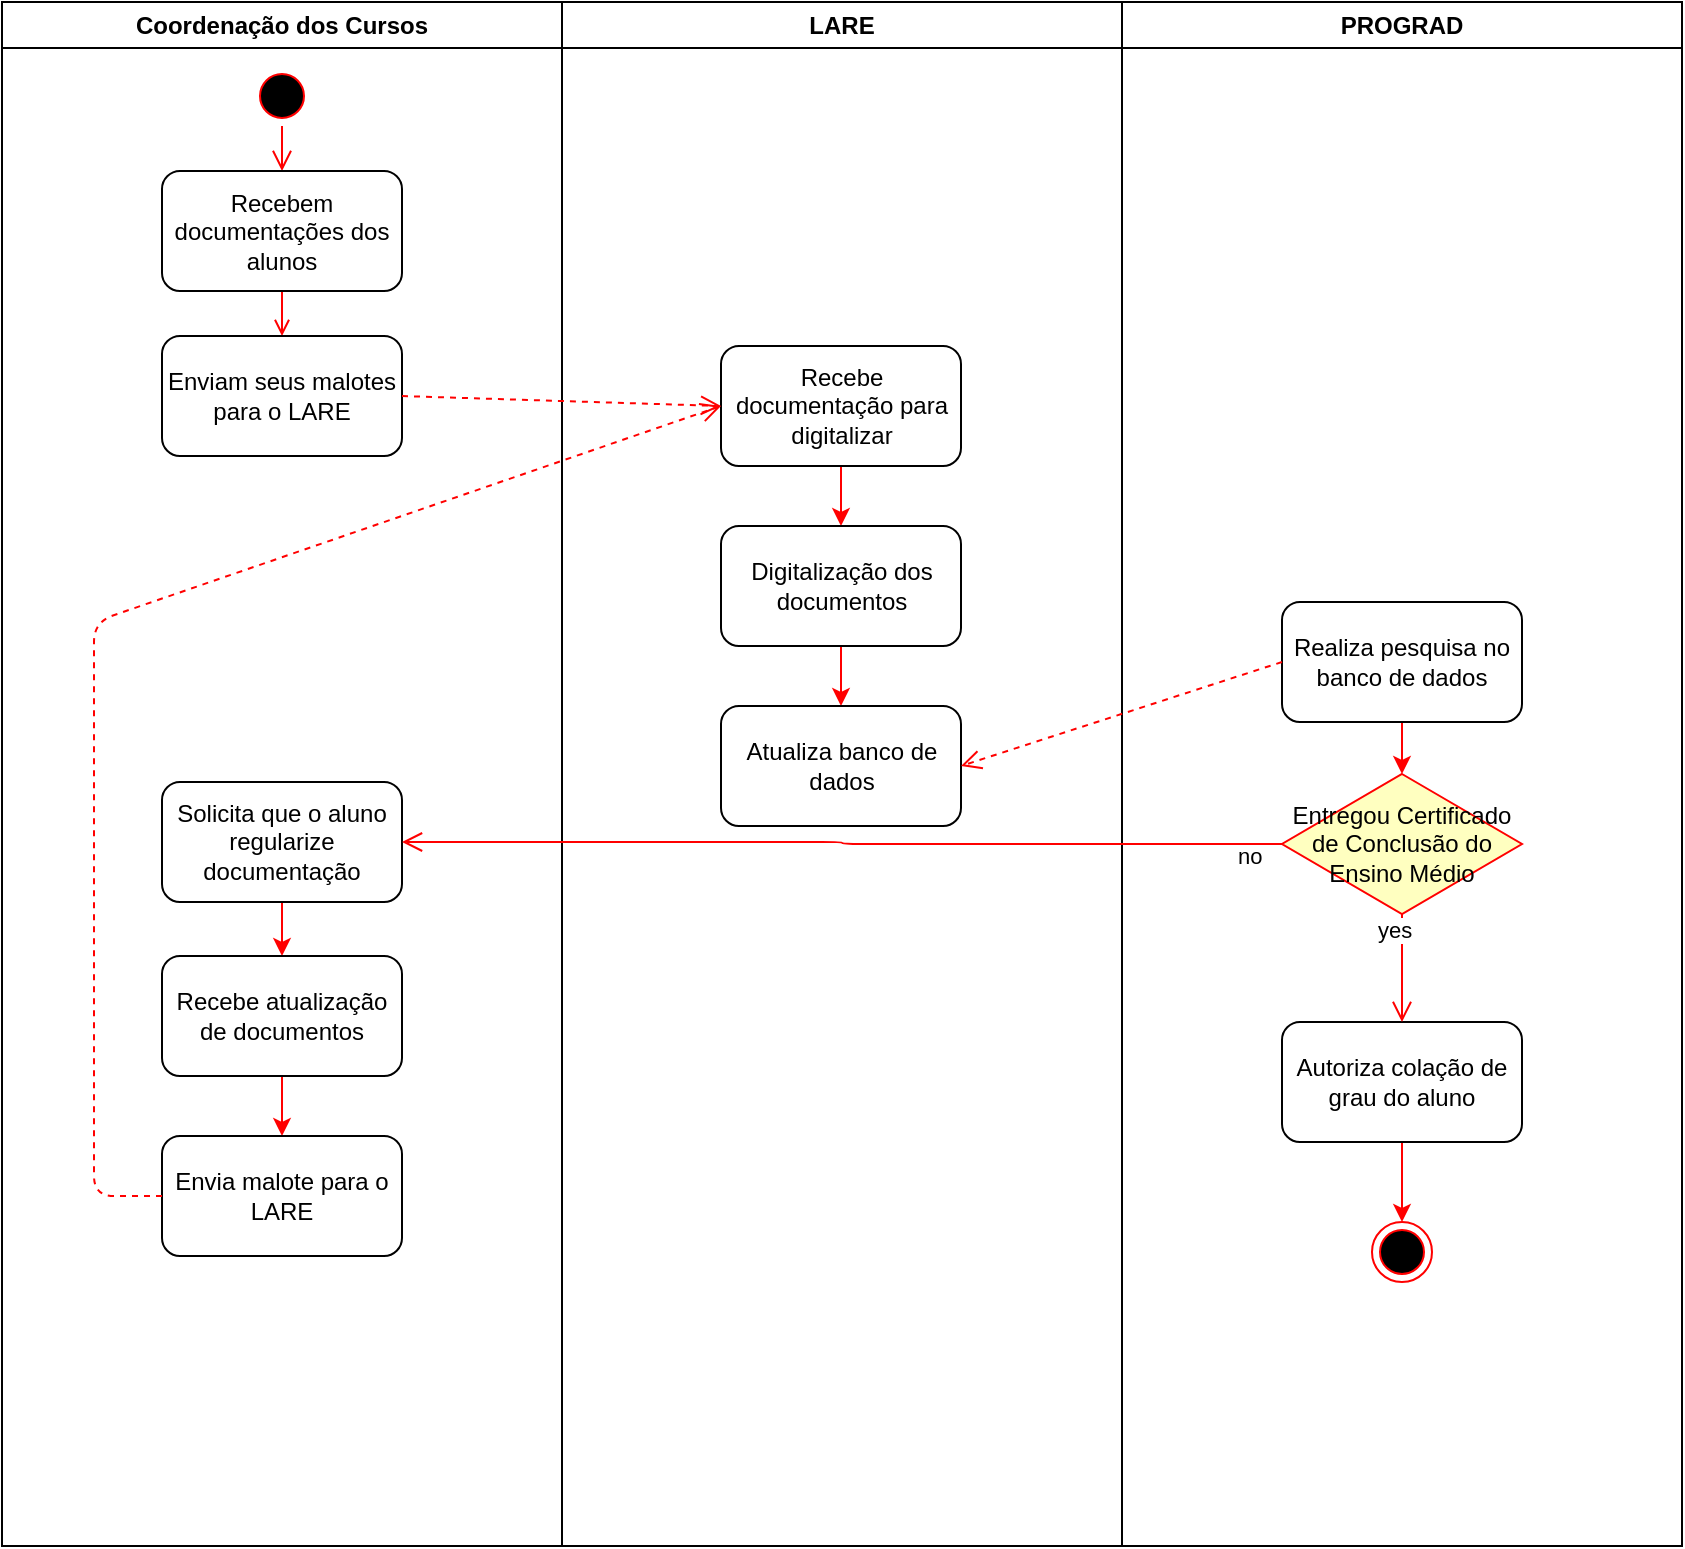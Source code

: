<mxfile version="12.2.9" type="github" pages="1">
  <diagram name="Page-1" id="e7e014a7-5840-1c2e-5031-d8a46d1fe8dd">
    <mxGraphModel dx="1094" dy="507" grid="1" gridSize="10" guides="1" tooltips="1" connect="1" arrows="1" fold="1" page="1" pageScale="1" pageWidth="1169" pageHeight="826" background="#ffffff" math="0" shadow="0">
      <root>
        <mxCell id="0"/>
        <mxCell id="1" parent="0"/>
        <mxCell id="2" value="Coordenação dos Cursos" style="swimlane;whiteSpace=wrap" parent="1" vertex="1">
          <mxGeometry x="164" y="20" width="280" height="772" as="geometry"/>
        </mxCell>
        <mxCell id="5" value="" style="ellipse;shape=startState;fillColor=#000000;strokeColor=#ff0000;" parent="2" vertex="1">
          <mxGeometry x="125" y="32" width="30" height="30" as="geometry"/>
        </mxCell>
        <mxCell id="6" value="" style="edgeStyle=elbowEdgeStyle;elbow=horizontal;verticalAlign=bottom;endArrow=open;endSize=8;strokeColor=#FF0000;endFill=1;rounded=0;entryX=0.5;entryY=0;entryDx=0;entryDy=0;" parent="2" source="5" target="u4yT-pGp6C20VgRw0iH_-41" edge="1">
          <mxGeometry x="100" y="40" as="geometry">
            <mxPoint x="115.5" y="122" as="targetPoint"/>
          </mxGeometry>
        </mxCell>
        <mxCell id="9" value="" style="endArrow=open;strokeColor=#FF0000;endFill=1;rounded=0;exitX=0.5;exitY=1;exitDx=0;exitDy=0;entryX=0.5;entryY=0;entryDx=0;entryDy=0;" parent="2" source="u4yT-pGp6C20VgRw0iH_-41" target="u4yT-pGp6C20VgRw0iH_-42" edge="1">
          <mxGeometry relative="1" as="geometry">
            <mxPoint x="115" y="160" as="sourcePoint"/>
            <mxPoint x="120.5" y="220" as="targetPoint"/>
          </mxGeometry>
        </mxCell>
        <mxCell id="u4yT-pGp6C20VgRw0iH_-41" value="Recebem documentações dos alunos" style="rounded=1;whiteSpace=wrap;html=1;" parent="2" vertex="1">
          <mxGeometry x="80" y="84.5" width="120" height="60" as="geometry"/>
        </mxCell>
        <mxCell id="u4yT-pGp6C20VgRw0iH_-42" value="Enviam seus malotes para o LARE" style="rounded=1;whiteSpace=wrap;html=1;" parent="2" vertex="1">
          <mxGeometry x="80" y="167" width="120" height="60" as="geometry"/>
        </mxCell>
        <mxCell id="u4yT-pGp6C20VgRw0iH_-104" value="" style="edgeStyle=orthogonalEdgeStyle;rounded=0;orthogonalLoop=1;jettySize=auto;html=1;strokeColor=#FF0000;" parent="2" source="u4yT-pGp6C20VgRw0iH_-99" target="u4yT-pGp6C20VgRw0iH_-103" edge="1">
          <mxGeometry relative="1" as="geometry"/>
        </mxCell>
        <mxCell id="u4yT-pGp6C20VgRw0iH_-99" value="Solicita que o aluno regularize documentação" style="rounded=1;whiteSpace=wrap;html=1;" parent="2" vertex="1">
          <mxGeometry x="80" y="390" width="120" height="60" as="geometry"/>
        </mxCell>
        <mxCell id="u4yT-pGp6C20VgRw0iH_-106" value="" style="edgeStyle=orthogonalEdgeStyle;rounded=0;orthogonalLoop=1;jettySize=auto;html=1;strokeColor=#FF0000;" parent="2" source="u4yT-pGp6C20VgRw0iH_-103" target="u4yT-pGp6C20VgRw0iH_-105" edge="1">
          <mxGeometry relative="1" as="geometry"/>
        </mxCell>
        <mxCell id="u4yT-pGp6C20VgRw0iH_-103" value="Recebe atualização de documentos" style="rounded=1;whiteSpace=wrap;html=1;" parent="2" vertex="1">
          <mxGeometry x="80" y="477" width="120" height="60" as="geometry"/>
        </mxCell>
        <mxCell id="u4yT-pGp6C20VgRw0iH_-105" value="Envia malote para o LARE" style="rounded=1;whiteSpace=wrap;html=1;" parent="2" vertex="1">
          <mxGeometry x="80" y="567" width="120" height="60" as="geometry"/>
        </mxCell>
        <mxCell id="3" value="LARE" style="swimlane;whiteSpace=wrap" parent="1" vertex="1">
          <mxGeometry x="444" y="20" width="280" height="772" as="geometry"/>
        </mxCell>
        <mxCell id="u4yT-pGp6C20VgRw0iH_-71" value="" style="edgeStyle=orthogonalEdgeStyle;rounded=0;orthogonalLoop=1;jettySize=auto;html=1;strokeColor=#FF0000;" parent="3" source="u4yT-pGp6C20VgRw0iH_-62" target="u4yT-pGp6C20VgRw0iH_-70" edge="1">
          <mxGeometry relative="1" as="geometry"/>
        </mxCell>
        <mxCell id="u4yT-pGp6C20VgRw0iH_-62" value="Recebe documentação para digitalizar" style="rounded=1;whiteSpace=wrap;html=1;" parent="3" vertex="1">
          <mxGeometry x="79.5" y="172" width="120" height="60" as="geometry"/>
        </mxCell>
        <mxCell id="u4yT-pGp6C20VgRw0iH_-75" value="" style="edgeStyle=orthogonalEdgeStyle;rounded=0;orthogonalLoop=1;jettySize=auto;html=1;strokeColor=#FF0000;" parent="3" source="u4yT-pGp6C20VgRw0iH_-70" target="u4yT-pGp6C20VgRw0iH_-74" edge="1">
          <mxGeometry relative="1" as="geometry"/>
        </mxCell>
        <mxCell id="u4yT-pGp6C20VgRw0iH_-70" value="Digitalização dos documentos" style="rounded=1;whiteSpace=wrap;html=1;" parent="3" vertex="1">
          <mxGeometry x="79.5" y="262" width="120" height="60" as="geometry"/>
        </mxCell>
        <mxCell id="u4yT-pGp6C20VgRw0iH_-74" value="Atualiza banco de dados" style="rounded=1;whiteSpace=wrap;html=1;" parent="3" vertex="1">
          <mxGeometry x="79.5" y="352" width="120" height="60" as="geometry"/>
        </mxCell>
        <mxCell id="u4yT-pGp6C20VgRw0iH_-43" value="PROGRAD" style="swimlane;whiteSpace=wrap" parent="1" vertex="1">
          <mxGeometry x="724" y="20" width="280" height="772" as="geometry"/>
        </mxCell>
        <mxCell id="u4yT-pGp6C20VgRw0iH_-97" value="" style="edgeStyle=orthogonalEdgeStyle;rounded=0;orthogonalLoop=1;jettySize=auto;html=1;strokeColor=#FF0000;entryX=0.5;entryY=0;entryDx=0;entryDy=0;" parent="u4yT-pGp6C20VgRw0iH_-43" source="u4yT-pGp6C20VgRw0iH_-80" edge="1" target="u4yT-pGp6C20VgRw0iH_-93">
          <mxGeometry relative="1" as="geometry">
            <mxPoint x="140" y="480" as="targetPoint"/>
          </mxGeometry>
        </mxCell>
        <mxCell id="u4yT-pGp6C20VgRw0iH_-80" value="Realiza pesquisa no banco de dados" style="rounded=1;whiteSpace=wrap;html=1;" parent="u4yT-pGp6C20VgRw0iH_-43" vertex="1">
          <mxGeometry x="80" y="300" width="120" height="60" as="geometry"/>
        </mxCell>
        <mxCell id="u4yT-pGp6C20VgRw0iH_-93" value="Entregou Certificado de Conclusão do Ensino Médio" style="rhombus;whiteSpace=wrap;html=1;fillColor=#ffffc0;strokeColor=#ff0000;" parent="u4yT-pGp6C20VgRw0iH_-43" vertex="1">
          <mxGeometry x="80" y="386" width="120" height="70" as="geometry"/>
        </mxCell>
        <mxCell id="u4yT-pGp6C20VgRw0iH_-101" value="" style="edgeStyle=orthogonalEdgeStyle;rounded=0;orthogonalLoop=1;jettySize=auto;html=1;strokeColor=#FF0000;entryX=0.5;entryY=0;entryDx=0;entryDy=0;" parent="u4yT-pGp6C20VgRw0iH_-43" source="u4yT-pGp6C20VgRw0iH_-98" target="u4yT-pGp6C20VgRw0iH_-102" edge="1">
          <mxGeometry relative="1" as="geometry">
            <mxPoint x="140" y="710" as="targetPoint"/>
          </mxGeometry>
        </mxCell>
        <mxCell id="u4yT-pGp6C20VgRw0iH_-98" value="Autoriza colação de grau do aluno" style="rounded=1;whiteSpace=wrap;html=1;" parent="u4yT-pGp6C20VgRw0iH_-43" vertex="1">
          <mxGeometry x="80" y="510" width="120" height="60" as="geometry"/>
        </mxCell>
        <mxCell id="u4yT-pGp6C20VgRw0iH_-94" value="no" style="edgeStyle=orthogonalEdgeStyle;html=1;align=left;verticalAlign=bottom;endArrow=open;endSize=8;strokeColor=#ff0000;entryX=0.5;entryY=0;entryDx=0;entryDy=0;" parent="u4yT-pGp6C20VgRw0iH_-43" source="u4yT-pGp6C20VgRw0iH_-93" target="u4yT-pGp6C20VgRw0iH_-98" edge="1">
          <mxGeometry x="-1" y="-86" relative="1" as="geometry">
            <mxPoint x="140" y="570" as="targetPoint"/>
            <mxPoint x="2" y="-20" as="offset"/>
            <Array as="points">
              <mxPoint x="140" y="480"/>
              <mxPoint x="140" y="480"/>
            </Array>
          </mxGeometry>
        </mxCell>
        <mxCell id="u4yT-pGp6C20VgRw0iH_-102" value="" style="ellipse;html=1;shape=endState;fillColor=#000000;strokeColor=#ff0000;" parent="u4yT-pGp6C20VgRw0iH_-43" vertex="1">
          <mxGeometry x="125" y="610" width="30" height="30" as="geometry"/>
        </mxCell>
        <mxCell id="u4yT-pGp6C20VgRw0iH_-90" value="" style="html=1;verticalAlign=bottom;endArrow=open;dashed=1;endSize=8;strokeColor=#FF0000;exitX=1;exitY=0.5;exitDx=0;exitDy=0;entryX=0;entryY=0.5;entryDx=0;entryDy=0;" parent="1" source="u4yT-pGp6C20VgRw0iH_-42" target="u4yT-pGp6C20VgRw0iH_-62" edge="1">
          <mxGeometry relative="1" as="geometry">
            <mxPoint x="348" y="222" as="sourcePoint"/>
            <mxPoint x="164" y="810" as="targetPoint"/>
          </mxGeometry>
        </mxCell>
        <mxCell id="u4yT-pGp6C20VgRw0iH_-91" value="" style="html=1;verticalAlign=bottom;endArrow=open;dashed=1;endSize=8;strokeColor=#FF0000;exitX=0;exitY=0.5;exitDx=0;exitDy=0;entryX=1;entryY=0.5;entryDx=0;entryDy=0;" parent="1" source="u4yT-pGp6C20VgRw0iH_-80" target="u4yT-pGp6C20VgRw0iH_-74" edge="1">
          <mxGeometry relative="1" as="geometry">
            <mxPoint x="620" y="350" as="sourcePoint"/>
            <mxPoint x="770" y="220" as="targetPoint"/>
          </mxGeometry>
        </mxCell>
        <mxCell id="u4yT-pGp6C20VgRw0iH_-95" value="yes" style="edgeStyle=orthogonalEdgeStyle;html=1;align=left;verticalAlign=top;endArrow=open;endSize=8;strokeColor=#ff0000;entryX=1;entryY=0.5;entryDx=0;entryDy=0;" parent="1" source="u4yT-pGp6C20VgRw0iH_-93" target="u4yT-pGp6C20VgRw0iH_-99" edge="1">
          <mxGeometry x="-1" y="55" relative="1" as="geometry">
            <mxPoint x="330" y="495" as="targetPoint"/>
            <mxPoint x="46" y="-25" as="offset"/>
          </mxGeometry>
        </mxCell>
        <mxCell id="u4yT-pGp6C20VgRw0iH_-107" value="" style="html=1;verticalAlign=bottom;endArrow=open;dashed=1;endSize=8;strokeColor=#FF0000;exitX=0;exitY=0.5;exitDx=0;exitDy=0;entryX=0;entryY=0.5;entryDx=0;entryDy=0;" parent="1" source="u4yT-pGp6C20VgRw0iH_-105" target="u4yT-pGp6C20VgRw0iH_-62" edge="1">
          <mxGeometry relative="1" as="geometry">
            <mxPoint x="374" y="230" as="sourcePoint"/>
            <mxPoint x="533.5" y="232" as="targetPoint"/>
            <Array as="points">
              <mxPoint x="210" y="617"/>
              <mxPoint x="210" y="330"/>
            </Array>
          </mxGeometry>
        </mxCell>
      </root>
    </mxGraphModel>
  </diagram>
</mxfile>
